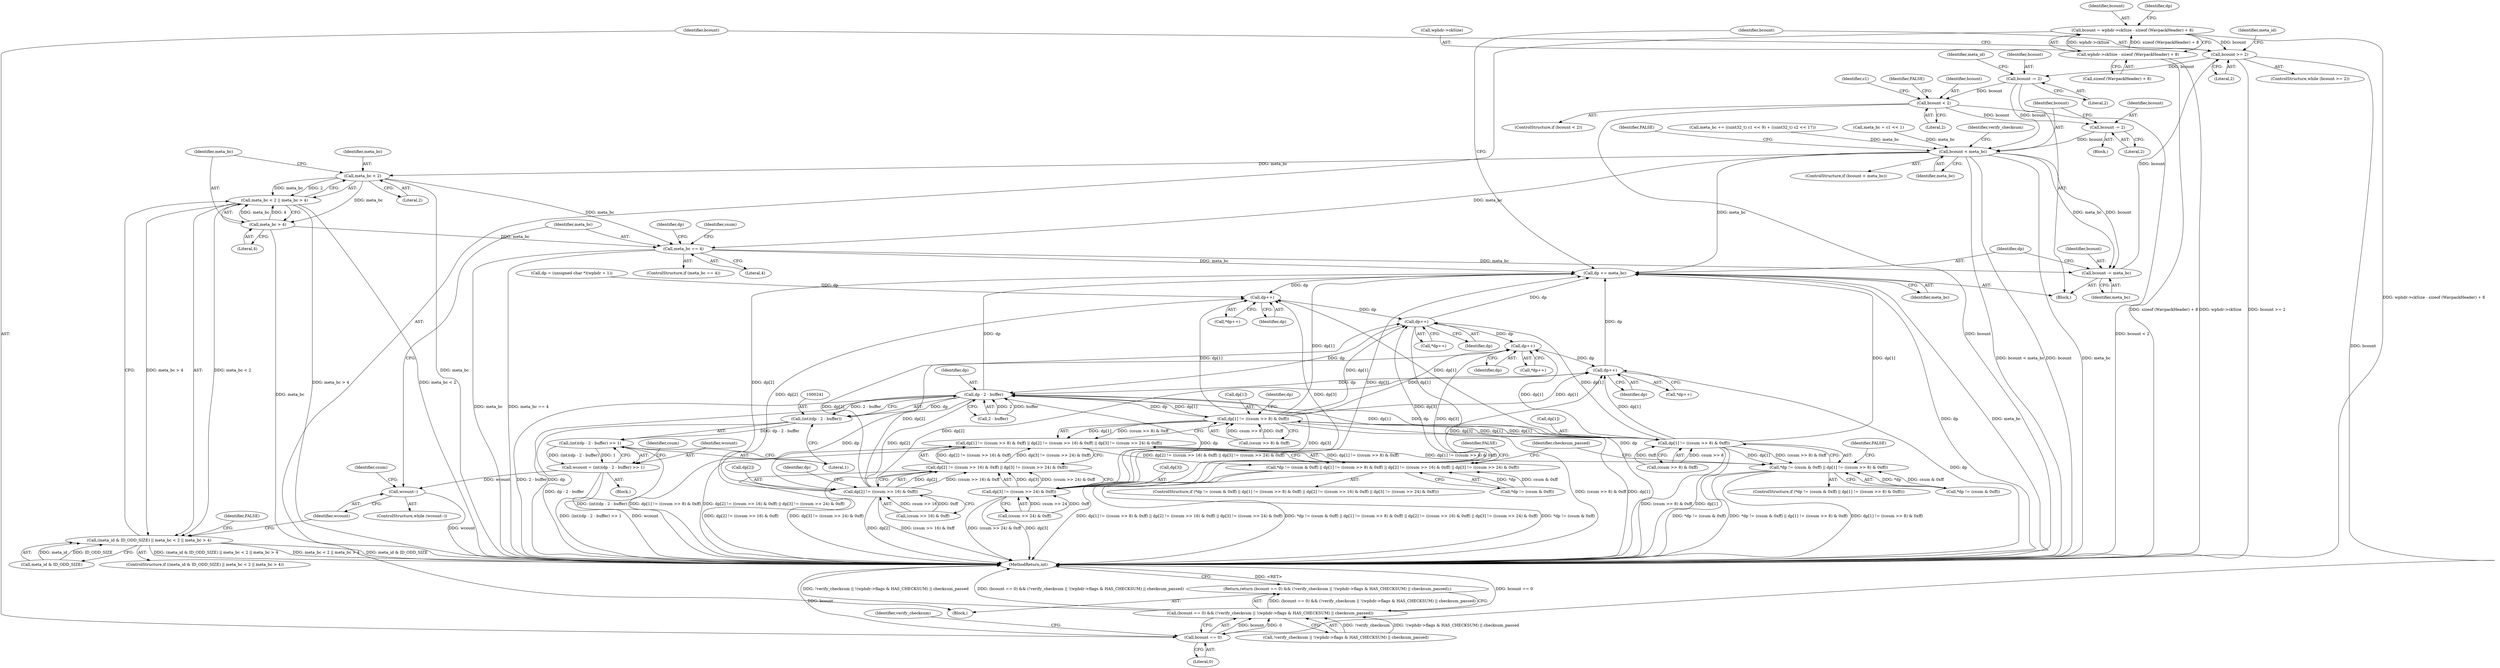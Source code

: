 digraph "0_WavPack_bba5389dc598a92bdf2b297c3ea34620b6679b5b@API" {
"1000138" [label="(Call,bcount = wphdr->ckSize - sizeof (WavpackHeader) + 8)"];
"1000140" [label="(Call,wphdr->ckSize - sizeof (WavpackHeader) + 8)"];
"1000156" [label="(Call,bcount >= 2)"];
"1000175" [label="(Call,bcount -= 2)"];
"1000184" [label="(Call,bcount < 2)"];
"1000212" [label="(Call,bcount -= 2)"];
"1000216" [label="(Call,bcount < meta_bc)"];
"1000261" [label="(Call,meta_bc < 2)"];
"1000260" [label="(Call,meta_bc < 2 || meta_bc > 4)"];
"1000256" [label="(Call,(meta_id & ID_ODD_SIZE) || meta_bc < 2 || meta_bc > 4)"];
"1000264" [label="(Call,meta_bc > 4)"];
"1000282" [label="(Call,meta_bc == 4)"];
"1000353" [label="(Call,bcount -= meta_bc)"];
"1000356" [label="(Call,dp += meta_bc)"];
"1000163" [label="(Call,dp++)"];
"1000168" [label="(Call,dp++)"];
"1000192" [label="(Call,dp++)"];
"1000197" [label="(Call,dp++)"];
"1000242" [label="(Call,dp - 2 - buffer)"];
"1000240" [label="(Call,(int)(dp - 2 - buffer))"];
"1000239" [label="(Call,(int)(dp - 2 - buffer) >> 1)"];
"1000237" [label="(Call,wcount = (int)(dp - 2 - buffer) >> 1)"];
"1000270" [label="(Call,wcount--)"];
"1000295" [label="(Call,dp[1] != ((csum >> 8) & 0xff))"];
"1000294" [label="(Call,dp[1] != ((csum >> 8) & 0xff) || dp[2] != ((csum >> 16) & 0xff) || dp[3] != ((csum >> 24) & 0xff))"];
"1000287" [label="(Call,*dp != (csum & 0xff) || dp[1] != ((csum >> 8) & 0xff) || dp[2] != ((csum >> 16) & 0xff) || dp[3] != ((csum >> 24) & 0xff))"];
"1000333" [label="(Call,*dp != (csum & 0xff) || dp[1] != ((csum >> 8) & 0xff))"];
"1000340" [label="(Call,dp[1] != ((csum >> 8) & 0xff))"];
"1000305" [label="(Call,dp[2] != ((csum >> 16) & 0xff))"];
"1000304" [label="(Call,dp[2] != ((csum >> 16) & 0xff) || dp[3] != ((csum >> 24) & 0xff))"];
"1000314" [label="(Call,dp[3] != ((csum >> 24) & 0xff))"];
"1000361" [label="(Call,bcount == 0)"];
"1000360" [label="(Call,(bcount == 0) && (!verify_checksum || !(wphdr->flags & HAS_CHECKSUM) || checksum_passed))"];
"1000359" [label="(Return,return (bcount == 0) && (!verify_checksum || !(wphdr->flags & HAS_CHECKSUM) || checksum_passed);)"];
"1000283" [label="(Identifier,meta_bc)"];
"1000177" [label="(Literal,2)"];
"1000359" [label="(Return,return (bcount == 0) && (!verify_checksum || !(wphdr->flags & HAS_CHECKSUM) || checksum_passed);)"];
"1000264" [label="(Call,meta_bc > 4)"];
"1000257" [label="(Call,meta_id & ID_ODD_SIZE)"];
"1000357" [label="(Identifier,dp)"];
"1000250" [label="(Identifier,csum)"];
"1000183" [label="(ControlStructure,if (bcount < 2))"];
"1000364" [label="(Call,!verify_checksum || !(wphdr->flags & HAS_CHECKSUM) || checksum_passed)"];
"1000375" [label="(MethodReturn,int)"];
"1000213" [label="(Identifier,bcount)"];
"1000332" [label="(ControlStructure,if (*dp != (csum & 0xff) || dp[1] != ((csum >> 8) & 0xff)))"];
"1000139" [label="(Identifier,bcount)"];
"1000260" [label="(Call,meta_bc < 2 || meta_bc > 4)"];
"1000175" [label="(Call,bcount -= 2)"];
"1000362" [label="(Identifier,bcount)"];
"1000180" [label="(Identifier,meta_id)"];
"1000268" [label="(Identifier,FALSE)"];
"1000188" [label="(Identifier,FALSE)"];
"1000355" [label="(Identifier,meta_bc)"];
"1000316" [label="(Identifier,dp)"];
"1000270" [label="(Call,wcount--)"];
"1000185" [label="(Identifier,bcount)"];
"1000199" [label="(Call,meta_bc += ((uint32_t) c1 << 9) + ((uint32_t) c2 << 17))"];
"1000361" [label="(Call,bcount == 0)"];
"1000299" [label="(Call,(csum >> 8) & 0xff)"];
"1000265" [label="(Identifier,meta_bc)"];
"1000366" [label="(Identifier,verify_checksum)"];
"1000168" [label="(Call,dp++)"];
"1000324" [label="(Identifier,FALSE)"];
"1000286" [label="(ControlStructure,if (*dp != (csum & 0xff) || dp[1] != ((csum >> 8) & 0xff) || dp[2] != ((csum >> 16) & 0xff) || dp[3] != ((csum >> 24) & 0xff)))"];
"1000212" [label="(Call,bcount -= 2)"];
"1000333" [label="(Call,*dp != (csum & 0xff) || dp[1] != ((csum >> 8) & 0xff))"];
"1000159" [label="(Block,)"];
"1000191" [label="(Call,*dp++)"];
"1000140" [label="(Call,wphdr->ckSize - sizeof (WavpackHeader) + 8)"];
"1000261" [label="(Call,meta_bc < 2)"];
"1000198" [label="(Identifier,dp)"];
"1000162" [label="(Call,*dp++)"];
"1000217" [label="(Identifier,bcount)"];
"1000138" [label="(Call,bcount = wphdr->ckSize - sizeof (WavpackHeader) + 8)"];
"1000157" [label="(Identifier,bcount)"];
"1000341" [label="(Call,dp[1])"];
"1000144" [label="(Call,sizeof (WavpackHeader) + 8)"];
"1000229" [label="(Block,)"];
"1000306" [label="(Call,dp[2])"];
"1000284" [label="(Literal,4)"];
"1000242" [label="(Call,dp - 2 - buffer)"];
"1000352" [label="(Identifier,checksum_passed)"];
"1000282" [label="(Call,meta_bc == 4)"];
"1000148" [label="(Call,dp = (unsigned char *)(wphdr + 1))"];
"1000350" [label="(Identifier,FALSE)"];
"1000287" [label="(Call,*dp != (csum & 0xff) || dp[1] != ((csum >> 8) & 0xff) || dp[2] != ((csum >> 16) & 0xff) || dp[3] != ((csum >> 24) & 0xff))"];
"1000334" [label="(Call,*dp != (csum & 0xff))"];
"1000305" [label="(Call,dp[2] != ((csum >> 16) & 0xff))"];
"1000216" [label="(Call,bcount < meta_bc)"];
"1000169" [label="(Identifier,dp)"];
"1000263" [label="(Literal,2)"];
"1000190" [label="(Identifier,c1)"];
"1000161" [label="(Identifier,meta_id)"];
"1000141" [label="(Call,wphdr->ckSize)"];
"1000186" [label="(Literal,2)"];
"1000184" [label="(Call,bcount < 2)"];
"1000309" [label="(Call,(csum >> 16) & 0xff)"];
"1000155" [label="(ControlStructure,while (bcount >= 2))"];
"1000314" [label="(Call,dp[3] != ((csum >> 24) & 0xff))"];
"1000269" [label="(ControlStructure,while (wcount--))"];
"1000266" [label="(Literal,4)"];
"1000240" [label="(Call,(int)(dp - 2 - buffer))"];
"1000344" [label="(Call,(csum >> 8) & 0xff)"];
"1000315" [label="(Call,dp[3])"];
"1000197" [label="(Call,dp++)"];
"1000244" [label="(Call,2 - buffer)"];
"1000318" [label="(Call,(csum >> 24) & 0xff)"];
"1000176" [label="(Identifier,bcount)"];
"1000363" [label="(Literal,0)"];
"1000170" [label="(Call,meta_bc = c1 << 1)"];
"1000290" [label="(Identifier,dp)"];
"1000158" [label="(Literal,2)"];
"1000196" [label="(Call,*dp++)"];
"1000271" [label="(Identifier,wcount)"];
"1000149" [label="(Identifier,dp)"];
"1000163" [label="(Call,dp++)"];
"1000238" [label="(Identifier,wcount)"];
"1000223" [label="(Identifier,verify_checksum)"];
"1000304" [label="(Call,dp[2] != ((csum >> 16) & 0xff) || dp[3] != ((csum >> 24) & 0xff))"];
"1000193" [label="(Identifier,dp)"];
"1000262" [label="(Identifier,meta_bc)"];
"1000255" [label="(ControlStructure,if ((meta_id & ID_ODD_SIZE) || meta_bc < 2 || meta_bc > 4))"];
"1000294" [label="(Call,dp[1] != ((csum >> 8) & 0xff) || dp[2] != ((csum >> 16) & 0xff) || dp[3] != ((csum >> 24) & 0xff))"];
"1000288" [label="(Call,*dp != (csum & 0xff))"];
"1000192" [label="(Call,dp++)"];
"1000156" [label="(Call,bcount >= 2)"];
"1000239" [label="(Call,(int)(dp - 2 - buffer) >> 1)"];
"1000220" [label="(Identifier,FALSE)"];
"1000218" [label="(Identifier,meta_bc)"];
"1000295" [label="(Call,dp[1] != ((csum >> 8) & 0xff))"];
"1000296" [label="(Call,dp[1])"];
"1000247" [label="(Literal,1)"];
"1000354" [label="(Identifier,bcount)"];
"1000182" [label="(Block,)"];
"1000164" [label="(Identifier,dp)"];
"1000256" [label="(Call,(meta_id & ID_ODD_SIZE) || meta_bc < 2 || meta_bc > 4)"];
"1000214" [label="(Literal,2)"];
"1000281" [label="(ControlStructure,if (meta_bc == 4))"];
"1000328" [label="(Identifier,csum)"];
"1000103" [label="(Block,)"];
"1000273" [label="(Identifier,csum)"];
"1000356" [label="(Call,dp += meta_bc)"];
"1000358" [label="(Identifier,meta_bc)"];
"1000215" [label="(ControlStructure,if (bcount < meta_bc))"];
"1000237" [label="(Call,wcount = (int)(dp - 2 - buffer) >> 1)"];
"1000243" [label="(Identifier,dp)"];
"1000340" [label="(Call,dp[1] != ((csum >> 8) & 0xff))"];
"1000360" [label="(Call,(bcount == 0) && (!verify_checksum || !(wphdr->flags & HAS_CHECKSUM) || checksum_passed))"];
"1000353" [label="(Call,bcount -= meta_bc)"];
"1000307" [label="(Identifier,dp)"];
"1000167" [label="(Call,*dp++)"];
"1000138" -> "1000103"  [label="AST: "];
"1000138" -> "1000140"  [label="CFG: "];
"1000139" -> "1000138"  [label="AST: "];
"1000140" -> "1000138"  [label="AST: "];
"1000149" -> "1000138"  [label="CFG: "];
"1000138" -> "1000375"  [label="DDG: wphdr->ckSize - sizeof (WavpackHeader) + 8"];
"1000140" -> "1000138"  [label="DDG: wphdr->ckSize"];
"1000140" -> "1000138"  [label="DDG: sizeof (WavpackHeader) + 8"];
"1000138" -> "1000156"  [label="DDG: bcount"];
"1000140" -> "1000144"  [label="CFG: "];
"1000141" -> "1000140"  [label="AST: "];
"1000144" -> "1000140"  [label="AST: "];
"1000140" -> "1000375"  [label="DDG: wphdr->ckSize"];
"1000140" -> "1000375"  [label="DDG: sizeof (WavpackHeader) + 8"];
"1000156" -> "1000155"  [label="AST: "];
"1000156" -> "1000158"  [label="CFG: "];
"1000157" -> "1000156"  [label="AST: "];
"1000158" -> "1000156"  [label="AST: "];
"1000161" -> "1000156"  [label="CFG: "];
"1000362" -> "1000156"  [label="CFG: "];
"1000156" -> "1000375"  [label="DDG: bcount >= 2"];
"1000353" -> "1000156"  [label="DDG: bcount"];
"1000156" -> "1000175"  [label="DDG: bcount"];
"1000156" -> "1000361"  [label="DDG: bcount"];
"1000175" -> "1000159"  [label="AST: "];
"1000175" -> "1000177"  [label="CFG: "];
"1000176" -> "1000175"  [label="AST: "];
"1000177" -> "1000175"  [label="AST: "];
"1000180" -> "1000175"  [label="CFG: "];
"1000175" -> "1000184"  [label="DDG: bcount"];
"1000175" -> "1000216"  [label="DDG: bcount"];
"1000184" -> "1000183"  [label="AST: "];
"1000184" -> "1000186"  [label="CFG: "];
"1000185" -> "1000184"  [label="AST: "];
"1000186" -> "1000184"  [label="AST: "];
"1000188" -> "1000184"  [label="CFG: "];
"1000190" -> "1000184"  [label="CFG: "];
"1000184" -> "1000375"  [label="DDG: bcount"];
"1000184" -> "1000375"  [label="DDG: bcount < 2"];
"1000184" -> "1000212"  [label="DDG: bcount"];
"1000212" -> "1000182"  [label="AST: "];
"1000212" -> "1000214"  [label="CFG: "];
"1000213" -> "1000212"  [label="AST: "];
"1000214" -> "1000212"  [label="AST: "];
"1000217" -> "1000212"  [label="CFG: "];
"1000212" -> "1000216"  [label="DDG: bcount"];
"1000216" -> "1000215"  [label="AST: "];
"1000216" -> "1000218"  [label="CFG: "];
"1000217" -> "1000216"  [label="AST: "];
"1000218" -> "1000216"  [label="AST: "];
"1000220" -> "1000216"  [label="CFG: "];
"1000223" -> "1000216"  [label="CFG: "];
"1000216" -> "1000375"  [label="DDG: bcount < meta_bc"];
"1000216" -> "1000375"  [label="DDG: bcount"];
"1000216" -> "1000375"  [label="DDG: meta_bc"];
"1000199" -> "1000216"  [label="DDG: meta_bc"];
"1000170" -> "1000216"  [label="DDG: meta_bc"];
"1000216" -> "1000261"  [label="DDG: meta_bc"];
"1000216" -> "1000282"  [label="DDG: meta_bc"];
"1000216" -> "1000353"  [label="DDG: meta_bc"];
"1000216" -> "1000353"  [label="DDG: bcount"];
"1000216" -> "1000356"  [label="DDG: meta_bc"];
"1000261" -> "1000260"  [label="AST: "];
"1000261" -> "1000263"  [label="CFG: "];
"1000262" -> "1000261"  [label="AST: "];
"1000263" -> "1000261"  [label="AST: "];
"1000265" -> "1000261"  [label="CFG: "];
"1000260" -> "1000261"  [label="CFG: "];
"1000261" -> "1000375"  [label="DDG: meta_bc"];
"1000261" -> "1000260"  [label="DDG: meta_bc"];
"1000261" -> "1000260"  [label="DDG: 2"];
"1000261" -> "1000264"  [label="DDG: meta_bc"];
"1000261" -> "1000282"  [label="DDG: meta_bc"];
"1000260" -> "1000256"  [label="AST: "];
"1000260" -> "1000264"  [label="CFG: "];
"1000264" -> "1000260"  [label="AST: "];
"1000256" -> "1000260"  [label="CFG: "];
"1000260" -> "1000375"  [label="DDG: meta_bc > 4"];
"1000260" -> "1000375"  [label="DDG: meta_bc < 2"];
"1000260" -> "1000256"  [label="DDG: meta_bc < 2"];
"1000260" -> "1000256"  [label="DDG: meta_bc > 4"];
"1000264" -> "1000260"  [label="DDG: meta_bc"];
"1000264" -> "1000260"  [label="DDG: 4"];
"1000256" -> "1000255"  [label="AST: "];
"1000256" -> "1000257"  [label="CFG: "];
"1000257" -> "1000256"  [label="AST: "];
"1000268" -> "1000256"  [label="CFG: "];
"1000271" -> "1000256"  [label="CFG: "];
"1000256" -> "1000375"  [label="DDG: meta_bc < 2 || meta_bc > 4"];
"1000256" -> "1000375"  [label="DDG: meta_id & ID_ODD_SIZE"];
"1000256" -> "1000375"  [label="DDG: (meta_id & ID_ODD_SIZE) || meta_bc < 2 || meta_bc > 4"];
"1000257" -> "1000256"  [label="DDG: meta_id"];
"1000257" -> "1000256"  [label="DDG: ID_ODD_SIZE"];
"1000264" -> "1000266"  [label="CFG: "];
"1000265" -> "1000264"  [label="AST: "];
"1000266" -> "1000264"  [label="AST: "];
"1000264" -> "1000375"  [label="DDG: meta_bc"];
"1000264" -> "1000282"  [label="DDG: meta_bc"];
"1000282" -> "1000281"  [label="AST: "];
"1000282" -> "1000284"  [label="CFG: "];
"1000283" -> "1000282"  [label="AST: "];
"1000284" -> "1000282"  [label="AST: "];
"1000290" -> "1000282"  [label="CFG: "];
"1000328" -> "1000282"  [label="CFG: "];
"1000282" -> "1000375"  [label="DDG: meta_bc == 4"];
"1000282" -> "1000375"  [label="DDG: meta_bc"];
"1000282" -> "1000353"  [label="DDG: meta_bc"];
"1000282" -> "1000356"  [label="DDG: meta_bc"];
"1000353" -> "1000159"  [label="AST: "];
"1000353" -> "1000355"  [label="CFG: "];
"1000354" -> "1000353"  [label="AST: "];
"1000355" -> "1000353"  [label="AST: "];
"1000357" -> "1000353"  [label="CFG: "];
"1000356" -> "1000159"  [label="AST: "];
"1000356" -> "1000358"  [label="CFG: "];
"1000357" -> "1000356"  [label="AST: "];
"1000358" -> "1000356"  [label="AST: "];
"1000157" -> "1000356"  [label="CFG: "];
"1000356" -> "1000375"  [label="DDG: dp"];
"1000356" -> "1000375"  [label="DDG: meta_bc"];
"1000356" -> "1000163"  [label="DDG: dp"];
"1000314" -> "1000356"  [label="DDG: dp[3]"];
"1000168" -> "1000356"  [label="DDG: dp"];
"1000295" -> "1000356"  [label="DDG: dp[1]"];
"1000305" -> "1000356"  [label="DDG: dp[2]"];
"1000340" -> "1000356"  [label="DDG: dp[1]"];
"1000242" -> "1000356"  [label="DDG: dp"];
"1000197" -> "1000356"  [label="DDG: dp"];
"1000163" -> "1000162"  [label="AST: "];
"1000163" -> "1000164"  [label="CFG: "];
"1000164" -> "1000163"  [label="AST: "];
"1000162" -> "1000163"  [label="CFG: "];
"1000314" -> "1000163"  [label="DDG: dp[3]"];
"1000295" -> "1000163"  [label="DDG: dp[1]"];
"1000340" -> "1000163"  [label="DDG: dp[1]"];
"1000148" -> "1000163"  [label="DDG: dp"];
"1000305" -> "1000163"  [label="DDG: dp[2]"];
"1000163" -> "1000168"  [label="DDG: dp"];
"1000168" -> "1000167"  [label="AST: "];
"1000168" -> "1000169"  [label="CFG: "];
"1000169" -> "1000168"  [label="AST: "];
"1000167" -> "1000168"  [label="CFG: "];
"1000168" -> "1000375"  [label="DDG: dp"];
"1000314" -> "1000168"  [label="DDG: dp[3]"];
"1000295" -> "1000168"  [label="DDG: dp[1]"];
"1000305" -> "1000168"  [label="DDG: dp[2]"];
"1000340" -> "1000168"  [label="DDG: dp[1]"];
"1000168" -> "1000192"  [label="DDG: dp"];
"1000168" -> "1000242"  [label="DDG: dp"];
"1000192" -> "1000191"  [label="AST: "];
"1000192" -> "1000193"  [label="CFG: "];
"1000193" -> "1000192"  [label="AST: "];
"1000191" -> "1000192"  [label="CFG: "];
"1000314" -> "1000192"  [label="DDG: dp[3]"];
"1000295" -> "1000192"  [label="DDG: dp[1]"];
"1000305" -> "1000192"  [label="DDG: dp[2]"];
"1000340" -> "1000192"  [label="DDG: dp[1]"];
"1000192" -> "1000197"  [label="DDG: dp"];
"1000197" -> "1000196"  [label="AST: "];
"1000197" -> "1000198"  [label="CFG: "];
"1000198" -> "1000197"  [label="AST: "];
"1000196" -> "1000197"  [label="CFG: "];
"1000197" -> "1000375"  [label="DDG: dp"];
"1000314" -> "1000197"  [label="DDG: dp[3]"];
"1000295" -> "1000197"  [label="DDG: dp[1]"];
"1000305" -> "1000197"  [label="DDG: dp[2]"];
"1000340" -> "1000197"  [label="DDG: dp[1]"];
"1000197" -> "1000242"  [label="DDG: dp"];
"1000242" -> "1000240"  [label="AST: "];
"1000242" -> "1000244"  [label="CFG: "];
"1000243" -> "1000242"  [label="AST: "];
"1000244" -> "1000242"  [label="AST: "];
"1000240" -> "1000242"  [label="CFG: "];
"1000242" -> "1000375"  [label="DDG: 2 - buffer"];
"1000242" -> "1000375"  [label="DDG: dp"];
"1000242" -> "1000240"  [label="DDG: dp"];
"1000242" -> "1000240"  [label="DDG: 2 - buffer"];
"1000314" -> "1000242"  [label="DDG: dp[3]"];
"1000295" -> "1000242"  [label="DDG: dp[1]"];
"1000305" -> "1000242"  [label="DDG: dp[2]"];
"1000340" -> "1000242"  [label="DDG: dp[1]"];
"1000244" -> "1000242"  [label="DDG: 2"];
"1000244" -> "1000242"  [label="DDG: buffer"];
"1000242" -> "1000295"  [label="DDG: dp"];
"1000242" -> "1000305"  [label="DDG: dp"];
"1000242" -> "1000314"  [label="DDG: dp"];
"1000242" -> "1000340"  [label="DDG: dp"];
"1000240" -> "1000239"  [label="AST: "];
"1000241" -> "1000240"  [label="AST: "];
"1000247" -> "1000240"  [label="CFG: "];
"1000240" -> "1000375"  [label="DDG: dp - 2 - buffer"];
"1000240" -> "1000239"  [label="DDG: dp - 2 - buffer"];
"1000239" -> "1000237"  [label="AST: "];
"1000239" -> "1000247"  [label="CFG: "];
"1000247" -> "1000239"  [label="AST: "];
"1000237" -> "1000239"  [label="CFG: "];
"1000239" -> "1000375"  [label="DDG: (int)(dp - 2 - buffer)"];
"1000239" -> "1000237"  [label="DDG: (int)(dp - 2 - buffer)"];
"1000239" -> "1000237"  [label="DDG: 1"];
"1000237" -> "1000229"  [label="AST: "];
"1000238" -> "1000237"  [label="AST: "];
"1000250" -> "1000237"  [label="CFG: "];
"1000237" -> "1000375"  [label="DDG: (int)(dp - 2 - buffer) >> 1"];
"1000237" -> "1000375"  [label="DDG: wcount"];
"1000237" -> "1000270"  [label="DDG: wcount"];
"1000270" -> "1000269"  [label="AST: "];
"1000270" -> "1000271"  [label="CFG: "];
"1000271" -> "1000270"  [label="AST: "];
"1000273" -> "1000270"  [label="CFG: "];
"1000283" -> "1000270"  [label="CFG: "];
"1000270" -> "1000375"  [label="DDG: wcount"];
"1000295" -> "1000294"  [label="AST: "];
"1000295" -> "1000299"  [label="CFG: "];
"1000296" -> "1000295"  [label="AST: "];
"1000299" -> "1000295"  [label="AST: "];
"1000307" -> "1000295"  [label="CFG: "];
"1000294" -> "1000295"  [label="CFG: "];
"1000295" -> "1000375"  [label="DDG: dp[1]"];
"1000295" -> "1000375"  [label="DDG: (csum >> 8) & 0xff"];
"1000295" -> "1000294"  [label="DDG: dp[1]"];
"1000295" -> "1000294"  [label="DDG: (csum >> 8) & 0xff"];
"1000340" -> "1000295"  [label="DDG: dp[1]"];
"1000299" -> "1000295"  [label="DDG: csum >> 8"];
"1000299" -> "1000295"  [label="DDG: 0xff"];
"1000295" -> "1000340"  [label="DDG: dp[1]"];
"1000294" -> "1000287"  [label="AST: "];
"1000294" -> "1000304"  [label="CFG: "];
"1000304" -> "1000294"  [label="AST: "];
"1000287" -> "1000294"  [label="CFG: "];
"1000294" -> "1000375"  [label="DDG: dp[2] != ((csum >> 16) & 0xff) || dp[3] != ((csum >> 24) & 0xff)"];
"1000294" -> "1000375"  [label="DDG: dp[1] != ((csum >> 8) & 0xff)"];
"1000294" -> "1000287"  [label="DDG: dp[1] != ((csum >> 8) & 0xff)"];
"1000294" -> "1000287"  [label="DDG: dp[2] != ((csum >> 16) & 0xff) || dp[3] != ((csum >> 24) & 0xff)"];
"1000304" -> "1000294"  [label="DDG: dp[2] != ((csum >> 16) & 0xff)"];
"1000304" -> "1000294"  [label="DDG: dp[3] != ((csum >> 24) & 0xff)"];
"1000294" -> "1000333"  [label="DDG: dp[1] != ((csum >> 8) & 0xff)"];
"1000287" -> "1000286"  [label="AST: "];
"1000287" -> "1000288"  [label="CFG: "];
"1000288" -> "1000287"  [label="AST: "];
"1000324" -> "1000287"  [label="CFG: "];
"1000352" -> "1000287"  [label="CFG: "];
"1000287" -> "1000375"  [label="DDG: dp[1] != ((csum >> 8) & 0xff) || dp[2] != ((csum >> 16) & 0xff) || dp[3] != ((csum >> 24) & 0xff)"];
"1000287" -> "1000375"  [label="DDG: *dp != (csum & 0xff) || dp[1] != ((csum >> 8) & 0xff) || dp[2] != ((csum >> 16) & 0xff) || dp[3] != ((csum >> 24) & 0xff)"];
"1000287" -> "1000375"  [label="DDG: *dp != (csum & 0xff)"];
"1000288" -> "1000287"  [label="DDG: *dp"];
"1000288" -> "1000287"  [label="DDG: csum & 0xff"];
"1000333" -> "1000332"  [label="AST: "];
"1000333" -> "1000334"  [label="CFG: "];
"1000333" -> "1000340"  [label="CFG: "];
"1000334" -> "1000333"  [label="AST: "];
"1000340" -> "1000333"  [label="AST: "];
"1000350" -> "1000333"  [label="CFG: "];
"1000352" -> "1000333"  [label="CFG: "];
"1000333" -> "1000375"  [label="DDG: *dp != (csum & 0xff)"];
"1000333" -> "1000375"  [label="DDG: *dp != (csum & 0xff) || dp[1] != ((csum >> 8) & 0xff)"];
"1000333" -> "1000375"  [label="DDG: dp[1] != ((csum >> 8) & 0xff)"];
"1000334" -> "1000333"  [label="DDG: *dp"];
"1000334" -> "1000333"  [label="DDG: csum & 0xff"];
"1000340" -> "1000333"  [label="DDG: dp[1]"];
"1000340" -> "1000333"  [label="DDG: (csum >> 8) & 0xff"];
"1000340" -> "1000344"  [label="CFG: "];
"1000341" -> "1000340"  [label="AST: "];
"1000344" -> "1000340"  [label="AST: "];
"1000340" -> "1000375"  [label="DDG: (csum >> 8) & 0xff"];
"1000340" -> "1000375"  [label="DDG: dp[1]"];
"1000344" -> "1000340"  [label="DDG: csum >> 8"];
"1000344" -> "1000340"  [label="DDG: 0xff"];
"1000305" -> "1000304"  [label="AST: "];
"1000305" -> "1000309"  [label="CFG: "];
"1000306" -> "1000305"  [label="AST: "];
"1000309" -> "1000305"  [label="AST: "];
"1000316" -> "1000305"  [label="CFG: "];
"1000304" -> "1000305"  [label="CFG: "];
"1000305" -> "1000375"  [label="DDG: (csum >> 16) & 0xff"];
"1000305" -> "1000375"  [label="DDG: dp[2]"];
"1000305" -> "1000304"  [label="DDG: dp[2]"];
"1000305" -> "1000304"  [label="DDG: (csum >> 16) & 0xff"];
"1000309" -> "1000305"  [label="DDG: csum >> 16"];
"1000309" -> "1000305"  [label="DDG: 0xff"];
"1000304" -> "1000314"  [label="CFG: "];
"1000314" -> "1000304"  [label="AST: "];
"1000304" -> "1000375"  [label="DDG: dp[2] != ((csum >> 16) & 0xff)"];
"1000304" -> "1000375"  [label="DDG: dp[3] != ((csum >> 24) & 0xff)"];
"1000314" -> "1000304"  [label="DDG: dp[3]"];
"1000314" -> "1000304"  [label="DDG: (csum >> 24) & 0xff"];
"1000314" -> "1000318"  [label="CFG: "];
"1000315" -> "1000314"  [label="AST: "];
"1000318" -> "1000314"  [label="AST: "];
"1000314" -> "1000375"  [label="DDG: dp[3]"];
"1000314" -> "1000375"  [label="DDG: (csum >> 24) & 0xff"];
"1000318" -> "1000314"  [label="DDG: csum >> 24"];
"1000318" -> "1000314"  [label="DDG: 0xff"];
"1000361" -> "1000360"  [label="AST: "];
"1000361" -> "1000363"  [label="CFG: "];
"1000362" -> "1000361"  [label="AST: "];
"1000363" -> "1000361"  [label="AST: "];
"1000366" -> "1000361"  [label="CFG: "];
"1000360" -> "1000361"  [label="CFG: "];
"1000361" -> "1000375"  [label="DDG: bcount"];
"1000361" -> "1000360"  [label="DDG: bcount"];
"1000361" -> "1000360"  [label="DDG: 0"];
"1000360" -> "1000359"  [label="AST: "];
"1000360" -> "1000364"  [label="CFG: "];
"1000364" -> "1000360"  [label="AST: "];
"1000359" -> "1000360"  [label="CFG: "];
"1000360" -> "1000375"  [label="DDG: bcount == 0"];
"1000360" -> "1000375"  [label="DDG: !verify_checksum || !(wphdr->flags & HAS_CHECKSUM) || checksum_passed"];
"1000360" -> "1000375"  [label="DDG: (bcount == 0) && (!verify_checksum || !(wphdr->flags & HAS_CHECKSUM) || checksum_passed)"];
"1000360" -> "1000359"  [label="DDG: (bcount == 0) && (!verify_checksum || !(wphdr->flags & HAS_CHECKSUM) || checksum_passed)"];
"1000364" -> "1000360"  [label="DDG: !verify_checksum"];
"1000364" -> "1000360"  [label="DDG: !(wphdr->flags & HAS_CHECKSUM) || checksum_passed"];
"1000359" -> "1000103"  [label="AST: "];
"1000375" -> "1000359"  [label="CFG: "];
"1000359" -> "1000375"  [label="DDG: <RET>"];
}
